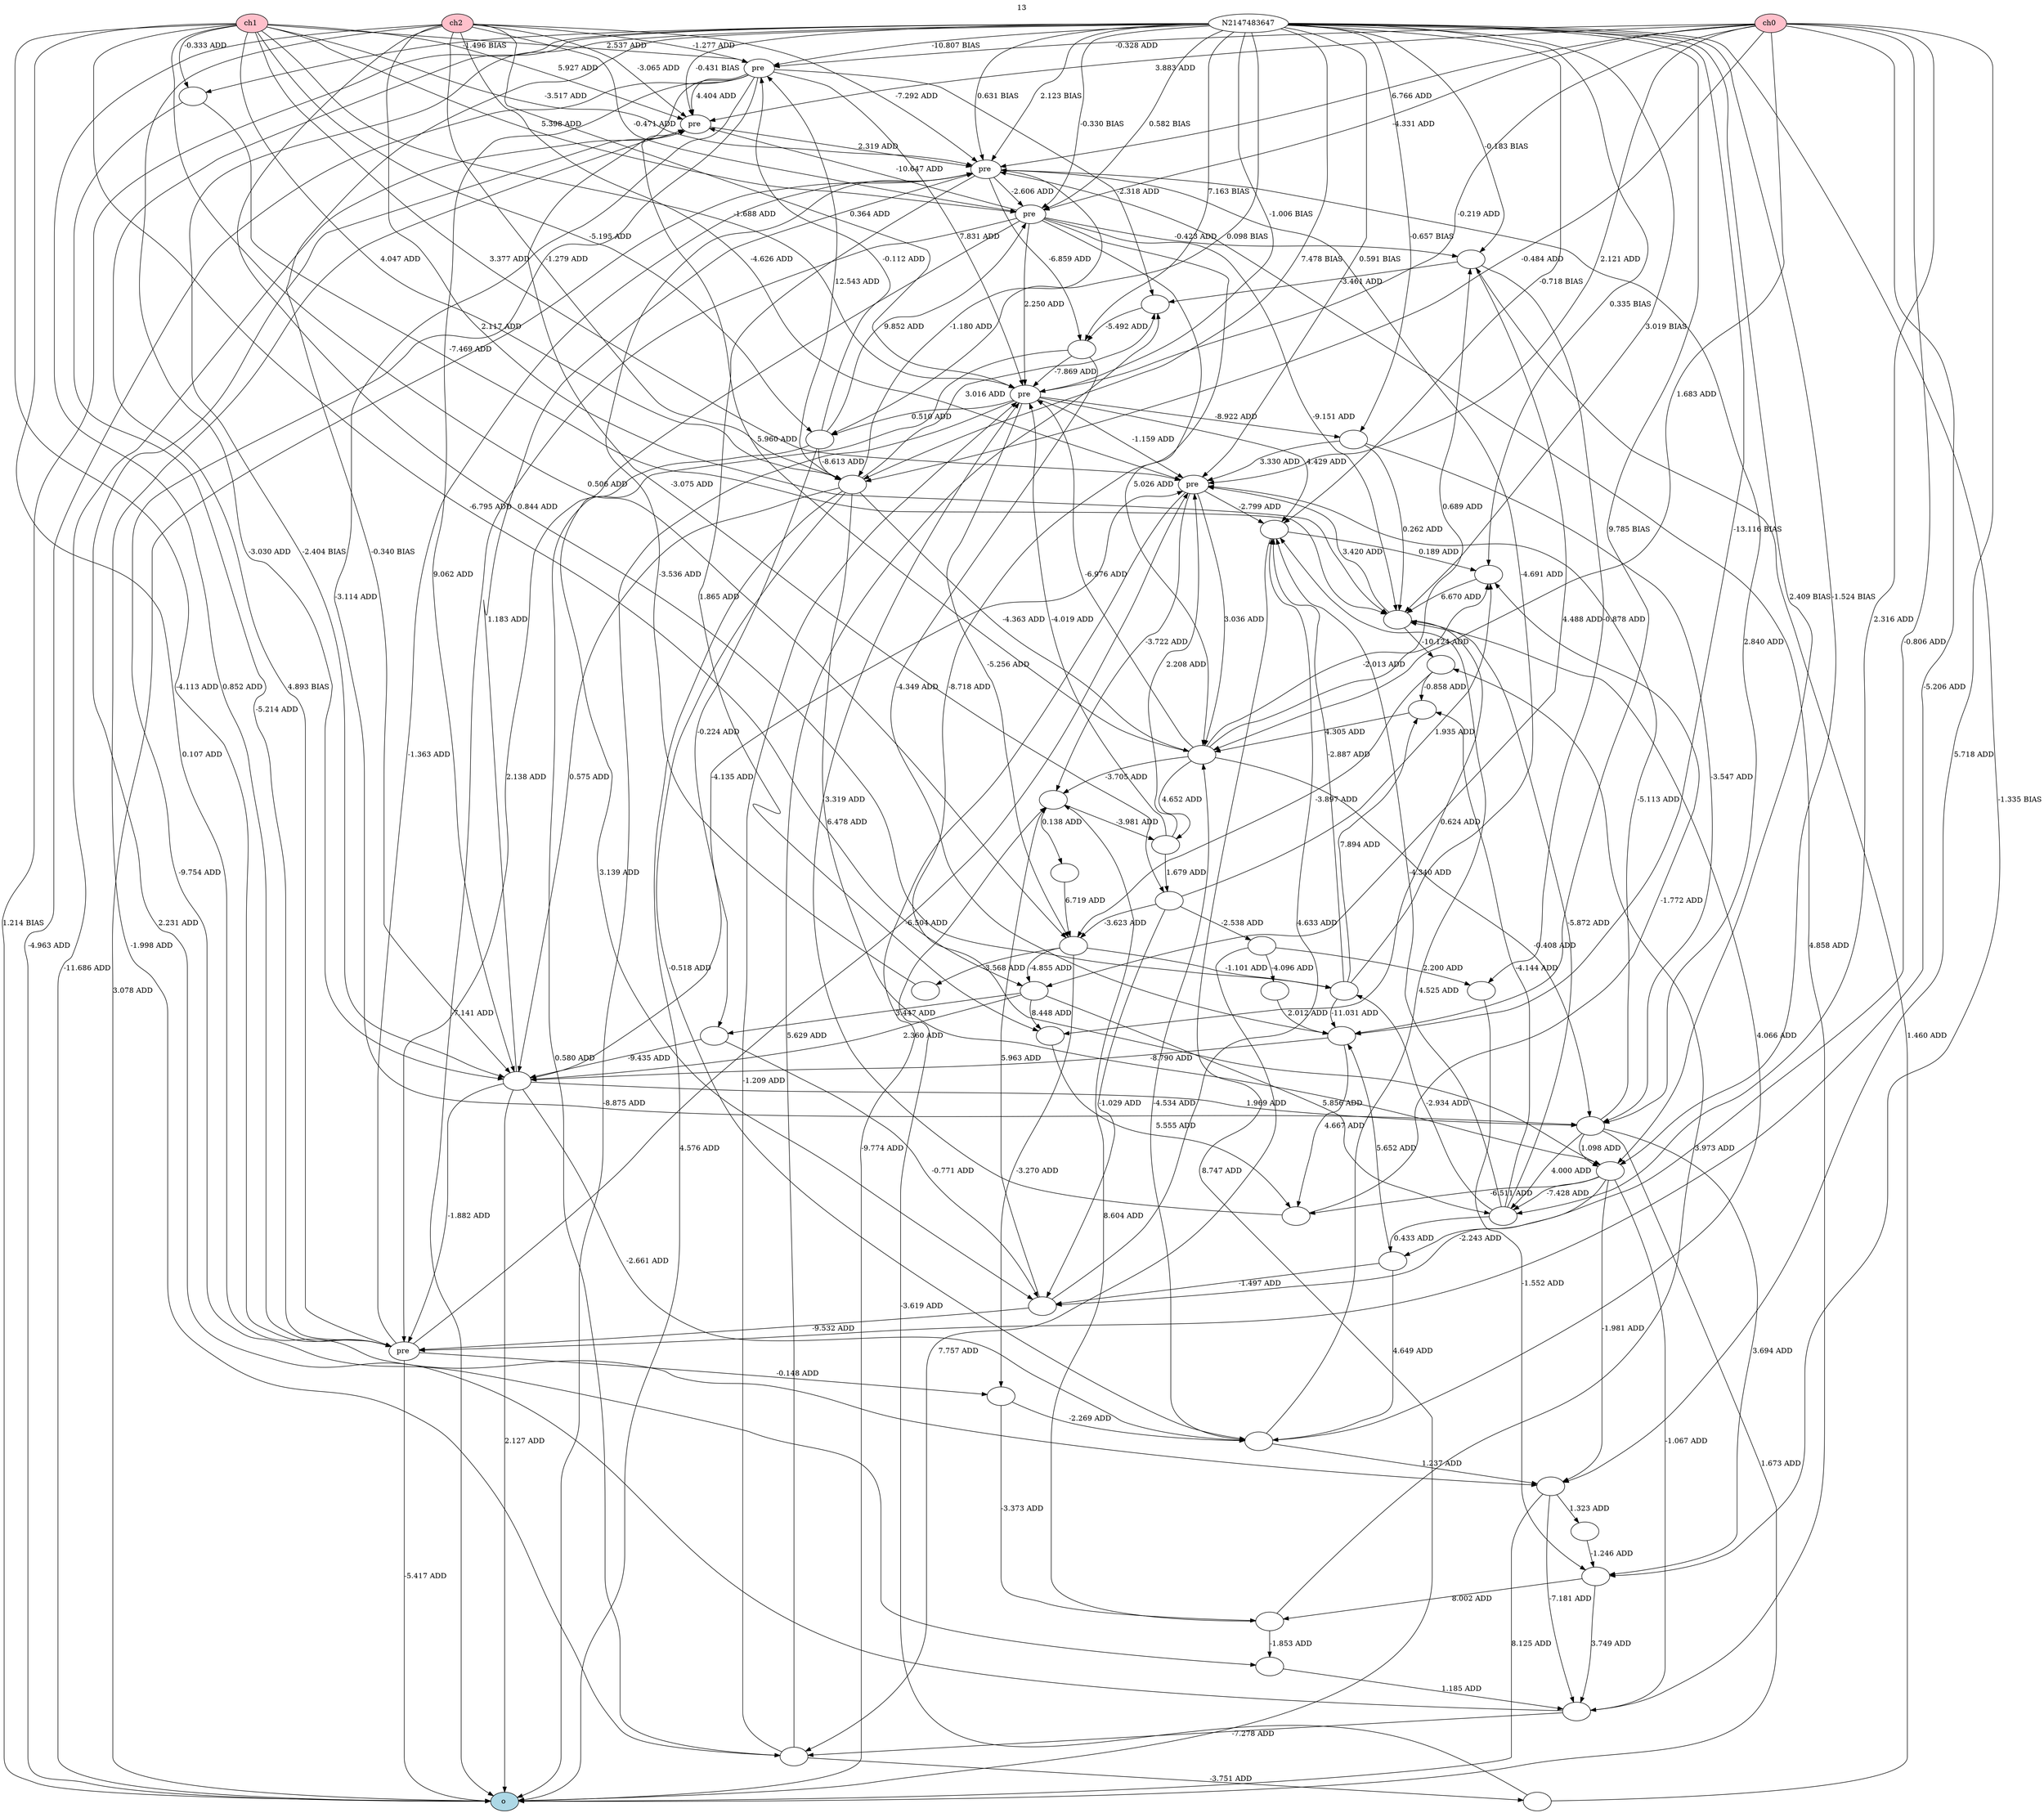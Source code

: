 digraph g {
graph [overlap="false"];
N8 -> N2 [label="-0.328 ADD"];
N8 -> N3 [label="3.883 ADD"];
N8 -> N4 [label="6.766 ADD"];
N8 -> N6 [label="2.121 ADD"];
N8 -> N1 [label="-5.206 ADD"];
N8 -> N5 [label="-0.219 ADD"];
N8 -> N7 [label="-4.331 ADD"];
N9 -> N2 [label="-1.277 ADD"];
N9 -> N3 [label="-3.065 ADD"];
N9 -> N4 [label="-7.292 ADD"];
N9 -> N6 [label="-4.626 ADD"];
N9 -> N1 [label="0.852 ADD"];
N9 -> N5 [label="0.364 ADD"];
N9 -> N7 [label="-0.471 ADD"];
N10 -> N2 [label="2.537 ADD"];
N10 -> N3 [label="5.927 ADD"];
N10 -> N4 [label="-3.517 ADD"];
N10 -> N6 [label="3.377 ADD"];
N10 -> N1 [label="-4.113 ADD"];
N10 -> N5 [label="-1.688 ADD"];
N10 -> N7 [label="5.398 ADD"];
N2 -> N11 [label="-4.963 ADD"];
N3 -> N11 [label="-11.686 ADD"];
N4 -> N11 [label="3.078 ADD"];
N6 -> N11 [label="-9.774 ADD"];
N1 -> N11 [label="-5.417 ADD"];
N5 -> N11 [label="-8.875 ADD"];
N7 -> N11 [label="-7.141 ADD"];
N2147483647 -> N3 [label="-0.431 BIAS"];
N7 -> N1 [label="2.138 ADD"];
N2 -> N758 [label="9.062 ADD"];
N758 -> N11 [label="2.127 ADD"];
N9 -> N1240 [label="-1.279 ADD"];
N1240 -> N11 [label="4.576 ADD"];
N2147483647 -> N7 [label="0.582 BIAS"];
N2147483647 -> N4 [label="2.123 BIAS"];
N4 -> N7 [label="-2.606 ADD"];
N4 -> N1240 [label="-1.180 ADD"];
N2 -> N3 [label="4.404 ADD"];
N2147483647 -> N2 [label="-10.807 BIAS"];
N1240 -> N2 [label="12.543 ADD"];
N8 -> N1240 [label="-0.484 ADD"];
N4 -> N5276 [label="2.840 ADD"];
N5276 -> N11 [label="1.673 ADD"];
N6 -> N6180 [label="-2.799 ADD"];
N6180 -> N11 [label="8.747 ADD"];
N2147483647 -> N758 [label="-2.404 BIAS"];
N9 -> N758 [label="-3.030 ADD"];
N10 -> N7334 [label="0.107 ADD"];
N7334 -> N11 [label="8.125 ADD"];
N7 -> N3 [label="-10.647 ADD"];
N2147483647 -> N1 [label="4.893 BIAS"];
N758 -> N5276 [label="1.969 ADD"];
N5 -> N8449 [label="0.510 ADD"];
N8449 -> N2 [label="-0.112 ADD"];
N2147483647 -> N4 [label="0.631 BIAS"];
N1240 -> N9248 [label="-4.363 ADD"];
N9248 -> N3 [label="5.960 ADD"];
N1 -> N4 [label="-1.363 ADD"];
N758 -> N4 [label="1.183 ADD"];
N2 -> N5276 [label="-3.114 ADD"];
N1 -> N6 [label="-6.504 ADD"];
N8449 -> N1240 [label="-8.613 ADD"];
N10 -> N8449 [label="-5.195 ADD"];
N2147483647 -> N6 [label="0.591 BIAS"];
N2147483647 -> N6180 [label="-0.718 BIAS"];
N2 -> N5 [label="7.831 ADD"];
N1240 -> N15848 [label="-0.518 ADD"];
N15848 -> N6180 [label="4.525 ADD"];
N2147483647 -> N7 [label="-0.330 BIAS"];
N1240 -> N16506 [label="6.478 ADD"];
N16506 -> N7334 [label="-1.981 ADD"];
N15848 -> N7334 [label="1.237 ADD"];
N7 -> N9248 [label="5.026 ADD"];
N5 -> N6 [label="-1.159 ADD"];
N15848 -> N9248 [label="-4.534 ADD"];
N8 -> N7334 [label="5.718 ADD"];
N10 -> N1240 [label="4.047 ADD"];
N2147483647 -> N16506 [label="2.409 BIAS"];
N758 -> N6 [label="-4.135 ADD"];
N2147483647 -> N8449 [label="0.098 BIAS"];
N7 -> N16506 [label="-8.718 ADD"];
N758 -> N15848 [label="-2.661 ADD"];
N8449 -> N26950 [label="-0.224 ADD"];
N26950 -> N758 [label="-9.435 ADD"];
N8 -> N26951 [label="-0.806 ADD"];
N26951 -> N15848 [label="4.649 ADD"];
N7 -> N5 [label="2.250 ADD"];
N5 -> N6180 [label="4.429 ADD"];
N758 -> N1 [label="-1.882 ADD"];
N16506 -> N33958 [label="-7.428 ADD"];
N33958 -> N26951 [label="0.433 ADD"];
N15848 -> N34715 [label="4.066 ADD"];
N34715 -> N6 [label="3.420 ADD"];
N16506 -> N34716 [label="-2.243 ADD"];
N34716 -> N1 [label="-9.532 ADD"];
N4 -> N34717 [label="-6.859 ADD"];
N34717 -> N5 [label="-7.869 ADD"];
N1240 -> N758 [label="0.575 ADD"];
N9 -> N38356 [label="0.844 ADD"];
N38356 -> N6180 [label="-2.887 ADD"];
N5276 -> N16506 [label="1.098 ADD"];
N6 -> N9248 [label="3.036 ADD"];
N16506 -> N39098 [label="-1.067 ADD"];
N39098 -> N3 [label="2.231 ADD"];
N2147483647 -> N16506 [label="-1.524 BIAS"];
N38356 -> N4 [label="-4.691 ADD"];
N34716 -> N6180 [label="4.633 ADD"];
N8 -> N9248 [label="1.683 ADD"];
N7334 -> N39098 [label="-7.181 ADD"];
N9248 -> N42168 [label="-2.013 ADD"];
N42168 -> N34715 [label="6.670 ADD"];
N26951 -> N43387 [label="5.652 ADD"];
N43387 -> N758 [label="-8.790 ADD"];
N9248 -> N43807 [label="4.652 ADD"];
N43807 -> N6 [label="2.208 ADD"];
N9 -> N34715 [label="2.117 ADD"];
N8449 -> N34716 [label="3.139 ADD"];
N33958 -> N38356 [label="-2.934 ADD"];
N34717 -> N43387 [label="-4.349 ADD"];
N26951 -> N34716 [label="-1.497 ADD"];
N5 -> N58759 [label="-8.922 ADD"];
N58759 -> N5276 [label="-3.547 ADD"];
N5276 -> N6 [label="-5.113 ADD"];
N1240 -> N60490 [label="3.016 ADD"];
N60490 -> N34717 [label="-5.492 ADD"];
N2147483647 -> N758 [label="-0.340 BIAS"];
N2147483647 -> N11 [label="1.214 BIAS"];
N39098 -> N4 [label="4.858 ADD"];
N43807 -> N5 [label="-4.019 ADD"];
N5276 -> N33958 [label="4.000 ADD"];
N2147483647 -> N34717 [label="7.163 BIAS"];
N43387 -> N74487 [label="4.667 ADD"];
N74487 -> N42168 [label="-1.772 ADD"];
N58759 -> N34715 [label="0.262 ADD"];
N16506 -> N74487 [label="-6.511 ADD"];
N2147483647 -> N5 [label="-1.006 BIAS"];
N10 -> N83516 [label="-6.795 ADD"];
N83516 -> N26950 [label="3.447 ADD"];
N7 -> N87395 [label="-0.423 ADD"];
N87395 -> N83516 [label="4.488 ADD"];
N38356 -> N91700 [label="7.894 ADD"];
N91700 -> N9248 [label="4.305 ADD"];
N7 -> N34715 [label="-9.151 ADD"];
N2147483647 -> N1240 [label="7.478 BIAS"];
N26950 -> N34716 [label="-0.771 ADD"];
N2147483647 -> N58759 [label="-0.657 BIAS"];
N38356 -> N43387 [label="-11.031 ADD"];
N33958 -> N91700 [label="-4.144 ADD"];
N9248 -> N87395 [label="0.689 ADD"];
N8 -> N33958 [label="2.316 ADD"];
N9248 -> N5276 [label="-0.408 ADD"];
N5276 -> N104231 [label="3.694 ADD"];
N104231 -> N39098 [label="3.749 ADD"];
N6 -> N105478 [label="-3.722 ADD"];
N105478 -> N43807 [label="-3.981 ADD"];
N1 -> N108668 [label="-0.148 ADD"];
N108668 -> N15848 [label="-2.269 ADD"];
N2147483647 -> N87395 [label="-0.183 BIAS"];
N83516 -> N33958 [label="5.856 ADD"];
N2 -> N60490 [label="-2.318 ADD"];
N2147483647 -> N104231 [label="-1.335 BIAS"];
N34716 -> N105478 [label="5.963 ADD"];
N2147483647 -> N42168 [label="0.335 BIAS"];
N108668 -> N120578 [label="-3.373 ADD"];
N120578 -> N105478 [label="8.604 ADD"];
N120578 -> N127794 [label="3.973 ADD"];
N127794 -> N91700 [label="-0.858 ADD"];
N3 -> N128298 [label="-1.998 ADD"];
N128298 -> N60490 [label="5.629 ADD"];
N8449 -> N7 [label="9.852 ADD"];
N83516 -> N758 [label="2.360 ADD"];
N34717 -> N128298 [label="0.580 ADD"];
N2 -> N135353 [label="-3.075 ADD"];
N135353 -> N42168 [label="1.935 ADD"];
N4 -> N138149 [label="1.865 ADD"];
N138149 -> N74487 [label="5.555 ADD"];
N3 -> N4 [label="2.319 ADD"];
N33958 -> N6180 [label="-4.340 ADD"];
N10 -> N145604 [label="-0.333 ADD"];
N145604 -> N34715 [label="-7.469 ADD"];
N34715 -> N127794 [label="-10.124 ADD"];
N2147483647 -> N34715 [label="3.019 BIAS"];
N58759 -> N6 [label="3.330 ADD"];
N135353 -> N149021 [label="-2.538 ADD"];
N149021 -> N128298 [label="7.757 ADD"];
N74487 -> N5 [label="3.319 ADD"];
N149021 -> N151866 [label="2.200 ADD"];
N151866 -> N104231 [label="-1.552 ADD"];
N10 -> N152495 [label="0.506 ADD"];
N152495 -> N38356 [label="-1.101 ADD"];
N2147483647 -> N145604 [label="-1.496 BIAS"];
N9248 -> N105478 [label="-3.705 ADD"];
N127794 -> N152495 [label="-3.897 ADD"];
N43807 -> N135353 [label="1.679 ADD"];
N120578 -> N160126 [label="-1.853 ADD"];
N160126 -> N39098 [label="1.185 ADD"];
N105478 -> N163054 [label="0.138 ADD"];
N163054 -> N152495 [label="6.719 ADD"];
N2147483647 -> N43387 [label="9.785 BIAS"];
N2 -> N160126 [label="-9.754 ADD"];
N7334 -> N178954 [label="1.323 ADD"];
N178954 -> N104231 [label="-1.246 ADD"];
N33958 -> N34715 [label="-5.872 ADD"];
N135353 -> N152495 [label="-3.623 ADD"];
N6180 -> N42168 [label="0.189 ADD"];
N39098 -> N128298 [label="-7.278 ADD"];
N2147483647 -> N43387 [label="-13.116 BIAS"];
N135353 -> N34716 [label="-1.029 ADD"];
N128298 -> N200338 [label="-3.751 ADD"];
N200338 -> N87395 [label="1.460 ADD"];
N152495 -> N200339 [label="-3.568 ADD"];
N200339 -> N4 [label="-3.536 ADD"];
N87395 -> N151866 [label="-0.878 ADD"];
N104231 -> N120578 [label="8.002 ADD"];
N152495 -> N108668 [label="-3.270 ADD"];
N149021 -> N211690 [label="-4.096 ADD"];
N211690 -> N43387 [label="2.012 ADD"];
N5 -> N152495 [label="-5.256 ADD"];
N87395 -> N60490 [label="-3.461 ADD"];
N145604 -> N1 [label="-5.214 ADD"];
N9248 -> N5 [label="-6.976 ADD"];
N128298 -> N5 [label="-1.209 ADD"];
N34715 -> N138149 [label="0.624 ADD"];
N152495 -> N83516 [label="-4.855 ADD"];
N83516 -> N138149 [label="8.448 ADD"];
N200338 -> N105478 [label="-3.619 ADD"];
N1 [label="pre ",fillcolor="white",style="filled"];
N2 [label="pre ",fillcolor="white",style="filled"];
N3 [label="pre ",fillcolor="white",style="filled"];
N4 [label="pre ",fillcolor="white",style="filled"];
N5 [label="pre ",fillcolor="white",style="filled"];
N6 [label="pre ",fillcolor="white",style="filled"];
N7 [label="pre ",fillcolor="white",style="filled"];
N8 [label="ch0 ",fillcolor="pink",style="filled"];
N9 [label="ch2 ",fillcolor="pink",style="filled"];
N10 [label="ch1 ",fillcolor="pink",style="filled"];
N11 [label="o ",fillcolor="lightblue",style="filled"];
N758 [label=" ",fillcolor="white",style="filled"];
N1240 [label=" ",fillcolor="white",style="filled"];
N5276 [label=" ",fillcolor="white",style="filled"];
N6180 [label=" ",fillcolor="white",style="filled"];
N7334 [label=" ",fillcolor="white",style="filled"];
N8449 [label=" ",fillcolor="white",style="filled"];
N9248 [label=" ",fillcolor="white",style="filled"];
N15848 [label=" ",fillcolor="white",style="filled"];
N16506 [label=" ",fillcolor="white",style="filled"];
N26950 [label=" ",fillcolor="white",style="filled"];
N26951 [label=" ",fillcolor="white",style="filled"];
N33958 [label=" ",fillcolor="white",style="filled"];
N34715 [label=" ",fillcolor="white",style="filled"];
N34716 [label=" ",fillcolor="white",style="filled"];
N34717 [label=" ",fillcolor="white",style="filled"];
N38356 [label=" ",fillcolor="white",style="filled"];
N39098 [label=" ",fillcolor="white",style="filled"];
N42168 [label=" ",fillcolor="white",style="filled"];
N43387 [label=" ",fillcolor="white",style="filled"];
N43807 [label=" ",fillcolor="white",style="filled"];
N58759 [label=" ",fillcolor="white",style="filled"];
N60490 [label=" ",fillcolor="white",style="filled"];
N74487 [label=" ",fillcolor="white",style="filled"];
N83516 [label=" ",fillcolor="white",style="filled"];
N87395 [label=" ",fillcolor="white",style="filled"];
N91700 [label=" ",fillcolor="white",style="filled"];
N104231 [label=" ",fillcolor="white",style="filled"];
N105478 [label=" ",fillcolor="white",style="filled"];
N108668 [label=" ",fillcolor="white",style="filled"];
N120578 [label=" ",fillcolor="white",style="filled"];
N127794 [label=" ",fillcolor="white",style="filled"];
N128298 [label=" ",fillcolor="white",style="filled"];
N135353 [label=" ",fillcolor="white",style="filled"];
N138149 [label=" ",fillcolor="white",style="filled"];
N145604 [label=" ",fillcolor="white",style="filled"];
N149021 [label=" ",fillcolor="white",style="filled"];
N151866 [label=" ",fillcolor="white",style="filled"];
N152495 [label=" ",fillcolor="white",style="filled"];
N160126 [label=" ",fillcolor="white",style="filled"];
N163054 [label=" ",fillcolor="white",style="filled"];
N178954 [label=" ",fillcolor="white",style="filled"];
N200338 [label=" ",fillcolor="white",style="filled"];
N200339 [label=" ",fillcolor="white",style="filled"];
N211690 [label=" ",fillcolor="white",style="filled"];
{rank=min; N8; N9; N10; }
{rank=max; N11; }
labelloc="t"
label="13"
}
